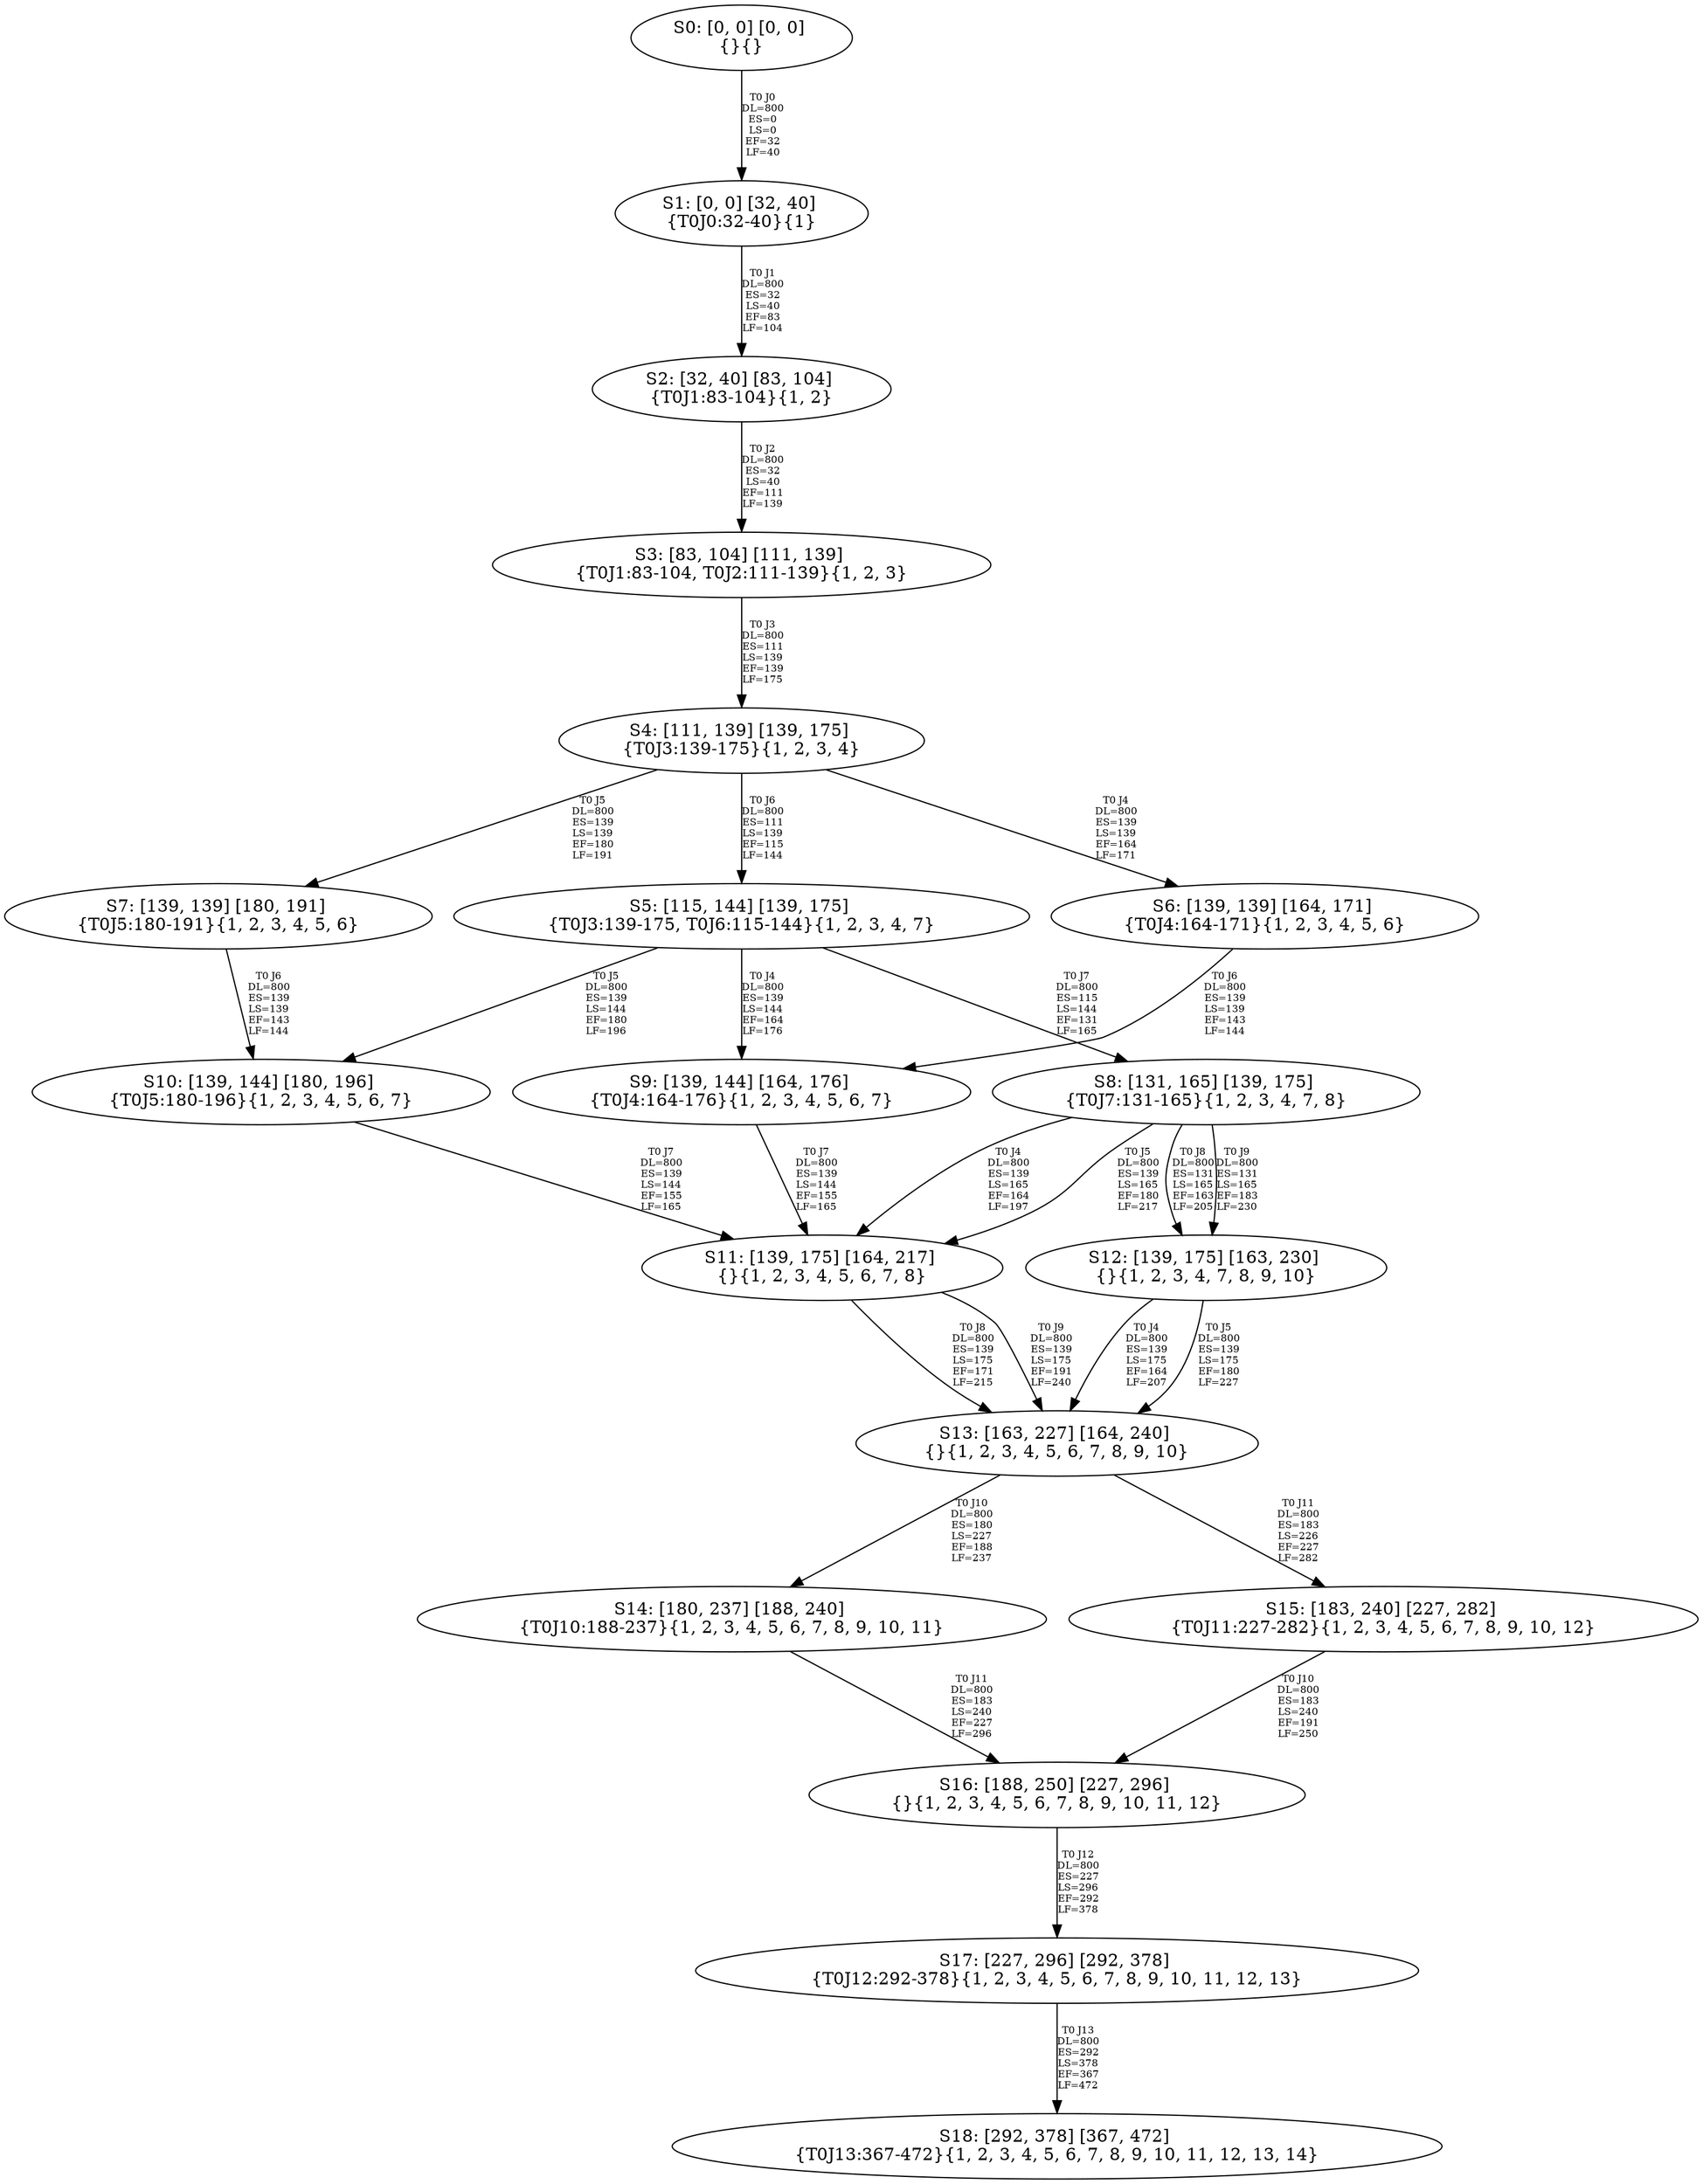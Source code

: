 digraph {
	S0[label="S0: [0, 0] [0, 0] \n{}{}"];
	S1[label="S1: [0, 0] [32, 40] \n{T0J0:32-40}{1}"];
	S2[label="S2: [32, 40] [83, 104] \n{T0J1:83-104}{1, 2}"];
	S3[label="S3: [83, 104] [111, 139] \n{T0J1:83-104, T0J2:111-139}{1, 2, 3}"];
	S4[label="S4: [111, 139] [139, 175] \n{T0J3:139-175}{1, 2, 3, 4}"];
	S5[label="S5: [115, 144] [139, 175] \n{T0J3:139-175, T0J6:115-144}{1, 2, 3, 4, 7}"];
	S6[label="S6: [139, 139] [164, 171] \n{T0J4:164-171}{1, 2, 3, 4, 5, 6}"];
	S7[label="S7: [139, 139] [180, 191] \n{T0J5:180-191}{1, 2, 3, 4, 5, 6}"];
	S8[label="S8: [131, 165] [139, 175] \n{T0J7:131-165}{1, 2, 3, 4, 7, 8}"];
	S9[label="S9: [139, 144] [164, 176] \n{T0J4:164-176}{1, 2, 3, 4, 5, 6, 7}"];
	S10[label="S10: [139, 144] [180, 196] \n{T0J5:180-196}{1, 2, 3, 4, 5, 6, 7}"];
	S11[label="S11: [139, 175] [164, 217] \n{}{1, 2, 3, 4, 5, 6, 7, 8}"];
	S12[label="S12: [139, 175] [163, 230] \n{}{1, 2, 3, 4, 7, 8, 9, 10}"];
	S13[label="S13: [163, 227] [164, 240] \n{}{1, 2, 3, 4, 5, 6, 7, 8, 9, 10}"];
	S14[label="S14: [180, 237] [188, 240] \n{T0J10:188-237}{1, 2, 3, 4, 5, 6, 7, 8, 9, 10, 11}"];
	S15[label="S15: [183, 240] [227, 282] \n{T0J11:227-282}{1, 2, 3, 4, 5, 6, 7, 8, 9, 10, 12}"];
	S16[label="S16: [188, 250] [227, 296] \n{}{1, 2, 3, 4, 5, 6, 7, 8, 9, 10, 11, 12}"];
	S17[label="S17: [227, 296] [292, 378] \n{T0J12:292-378}{1, 2, 3, 4, 5, 6, 7, 8, 9, 10, 11, 12, 13}"];
	S18[label="S18: [292, 378] [367, 472] \n{T0J13:367-472}{1, 2, 3, 4, 5, 6, 7, 8, 9, 10, 11, 12, 13, 14}"];
	S0 -> S1[label="T0 J0\nDL=800\nES=0\nLS=0\nEF=32\nLF=40",fontsize=8];
	S1 -> S2[label="T0 J1\nDL=800\nES=32\nLS=40\nEF=83\nLF=104",fontsize=8];
	S2 -> S3[label="T0 J2\nDL=800\nES=32\nLS=40\nEF=111\nLF=139",fontsize=8];
	S3 -> S4[label="T0 J3\nDL=800\nES=111\nLS=139\nEF=139\nLF=175",fontsize=8];
	S4 -> S6[label="T0 J4\nDL=800\nES=139\nLS=139\nEF=164\nLF=171",fontsize=8];
	S4 -> S7[label="T0 J5\nDL=800\nES=139\nLS=139\nEF=180\nLF=191",fontsize=8];
	S4 -> S5[label="T0 J6\nDL=800\nES=111\nLS=139\nEF=115\nLF=144",fontsize=8];
	S5 -> S9[label="T0 J4\nDL=800\nES=139\nLS=144\nEF=164\nLF=176",fontsize=8];
	S5 -> S10[label="T0 J5\nDL=800\nES=139\nLS=144\nEF=180\nLF=196",fontsize=8];
	S5 -> S8[label="T0 J7\nDL=800\nES=115\nLS=144\nEF=131\nLF=165",fontsize=8];
	S6 -> S9[label="T0 J6\nDL=800\nES=139\nLS=139\nEF=143\nLF=144",fontsize=8];
	S7 -> S10[label="T0 J6\nDL=800\nES=139\nLS=139\nEF=143\nLF=144",fontsize=8];
	S8 -> S11[label="T0 J4\nDL=800\nES=139\nLS=165\nEF=164\nLF=197",fontsize=8];
	S8 -> S11[label="T0 J5\nDL=800\nES=139\nLS=165\nEF=180\nLF=217",fontsize=8];
	S8 -> S12[label="T0 J8\nDL=800\nES=131\nLS=165\nEF=163\nLF=205",fontsize=8];
	S8 -> S12[label="T0 J9\nDL=800\nES=131\nLS=165\nEF=183\nLF=230",fontsize=8];
	S9 -> S11[label="T0 J7\nDL=800\nES=139\nLS=144\nEF=155\nLF=165",fontsize=8];
	S10 -> S11[label="T0 J7\nDL=800\nES=139\nLS=144\nEF=155\nLF=165",fontsize=8];
	S11 -> S13[label="T0 J8\nDL=800\nES=139\nLS=175\nEF=171\nLF=215",fontsize=8];
	S11 -> S13[label="T0 J9\nDL=800\nES=139\nLS=175\nEF=191\nLF=240",fontsize=8];
	S12 -> S13[label="T0 J4\nDL=800\nES=139\nLS=175\nEF=164\nLF=207",fontsize=8];
	S12 -> S13[label="T0 J5\nDL=800\nES=139\nLS=175\nEF=180\nLF=227",fontsize=8];
	S13 -> S14[label="T0 J10\nDL=800\nES=180\nLS=227\nEF=188\nLF=237",fontsize=8];
	S13 -> S15[label="T0 J11\nDL=800\nES=183\nLS=226\nEF=227\nLF=282",fontsize=8];
	S14 -> S16[label="T0 J11\nDL=800\nES=183\nLS=240\nEF=227\nLF=296",fontsize=8];
	S15 -> S16[label="T0 J10\nDL=800\nES=183\nLS=240\nEF=191\nLF=250",fontsize=8];
	S16 -> S17[label="T0 J12\nDL=800\nES=227\nLS=296\nEF=292\nLF=378",fontsize=8];
	S17 -> S18[label="T0 J13\nDL=800\nES=292\nLS=378\nEF=367\nLF=472",fontsize=8];
}
